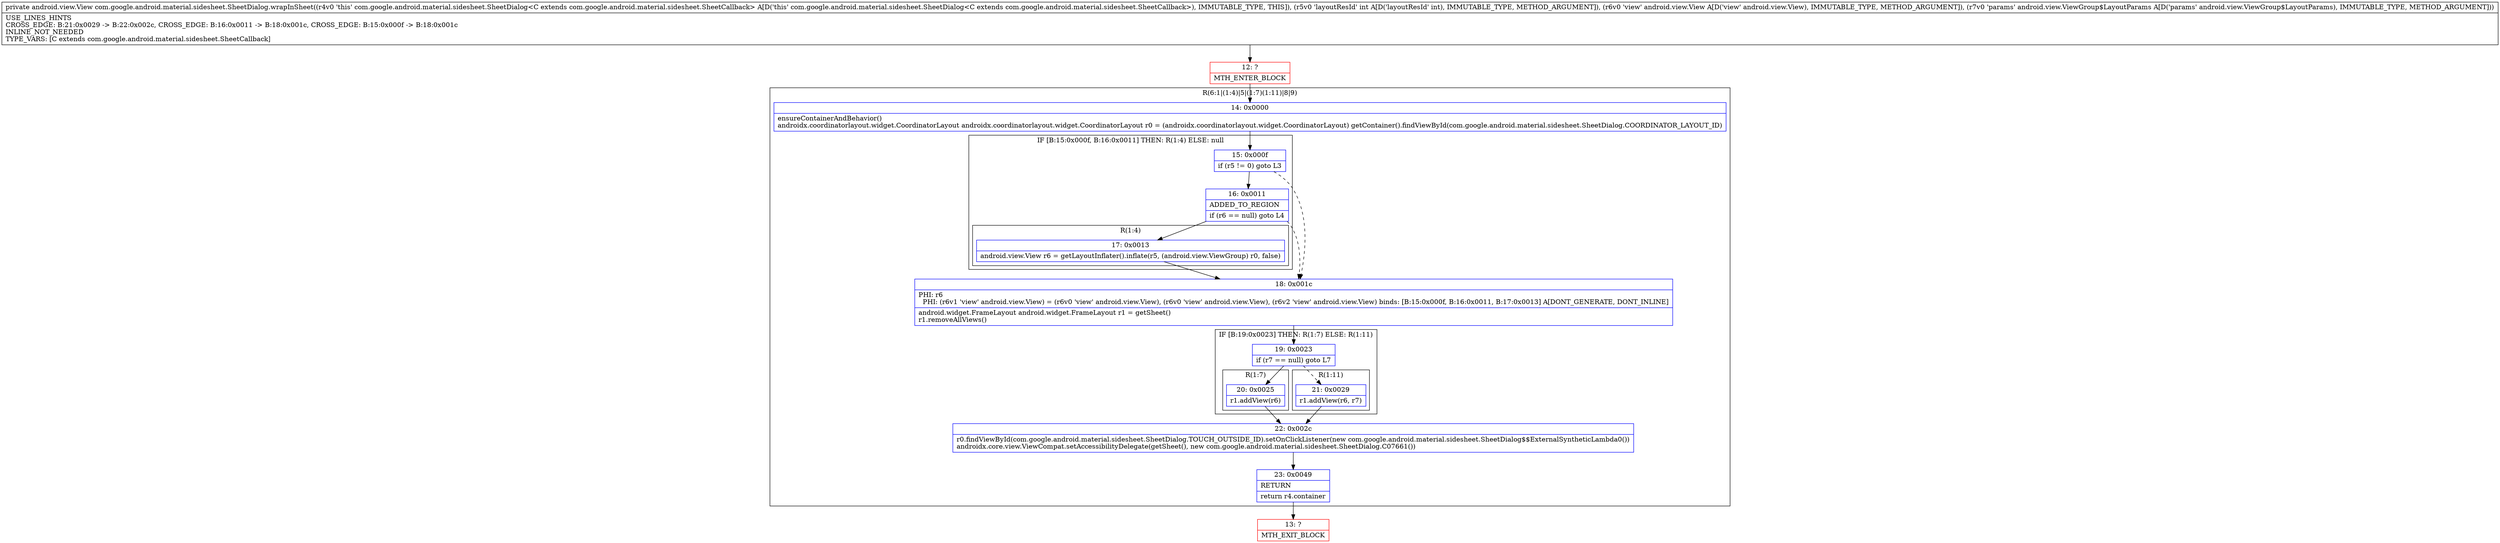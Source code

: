 digraph "CFG forcom.google.android.material.sidesheet.SheetDialog.wrapInSheet(ILandroid\/view\/View;Landroid\/view\/ViewGroup$LayoutParams;)Landroid\/view\/View;" {
subgraph cluster_Region_1428143387 {
label = "R(6:1|(1:4)|5|(1:7)(1:11)|8|9)";
node [shape=record,color=blue];
Node_14 [shape=record,label="{14\:\ 0x0000|ensureContainerAndBehavior()\landroidx.coordinatorlayout.widget.CoordinatorLayout androidx.coordinatorlayout.widget.CoordinatorLayout r0 = (androidx.coordinatorlayout.widget.CoordinatorLayout) getContainer().findViewById(com.google.android.material.sidesheet.SheetDialog.COORDINATOR_LAYOUT_ID)\l}"];
subgraph cluster_IfRegion_390946216 {
label = "IF [B:15:0x000f, B:16:0x0011] THEN: R(1:4) ELSE: null";
node [shape=record,color=blue];
Node_15 [shape=record,label="{15\:\ 0x000f|if (r5 != 0) goto L3\l}"];
Node_16 [shape=record,label="{16\:\ 0x0011|ADDED_TO_REGION\l|if (r6 == null) goto L4\l}"];
subgraph cluster_Region_1205821070 {
label = "R(1:4)";
node [shape=record,color=blue];
Node_17 [shape=record,label="{17\:\ 0x0013|android.view.View r6 = getLayoutInflater().inflate(r5, (android.view.ViewGroup) r0, false)\l}"];
}
}
Node_18 [shape=record,label="{18\:\ 0x001c|PHI: r6 \l  PHI: (r6v1 'view' android.view.View) = (r6v0 'view' android.view.View), (r6v0 'view' android.view.View), (r6v2 'view' android.view.View) binds: [B:15:0x000f, B:16:0x0011, B:17:0x0013] A[DONT_GENERATE, DONT_INLINE]\l|android.widget.FrameLayout android.widget.FrameLayout r1 = getSheet()\lr1.removeAllViews()\l}"];
subgraph cluster_IfRegion_197190352 {
label = "IF [B:19:0x0023] THEN: R(1:7) ELSE: R(1:11)";
node [shape=record,color=blue];
Node_19 [shape=record,label="{19\:\ 0x0023|if (r7 == null) goto L7\l}"];
subgraph cluster_Region_573323605 {
label = "R(1:7)";
node [shape=record,color=blue];
Node_20 [shape=record,label="{20\:\ 0x0025|r1.addView(r6)\l}"];
}
subgraph cluster_Region_332454670 {
label = "R(1:11)";
node [shape=record,color=blue];
Node_21 [shape=record,label="{21\:\ 0x0029|r1.addView(r6, r7)\l}"];
}
}
Node_22 [shape=record,label="{22\:\ 0x002c|r0.findViewById(com.google.android.material.sidesheet.SheetDialog.TOUCH_OUTSIDE_ID).setOnClickListener(new com.google.android.material.sidesheet.SheetDialog$$ExternalSyntheticLambda0())\landroidx.core.view.ViewCompat.setAccessibilityDelegate(getSheet(), new com.google.android.material.sidesheet.SheetDialog.C07661())\l}"];
Node_23 [shape=record,label="{23\:\ 0x0049|RETURN\l|return r4.container\l}"];
}
Node_12 [shape=record,color=red,label="{12\:\ ?|MTH_ENTER_BLOCK\l}"];
Node_13 [shape=record,color=red,label="{13\:\ ?|MTH_EXIT_BLOCK\l}"];
MethodNode[shape=record,label="{private android.view.View com.google.android.material.sidesheet.SheetDialog.wrapInSheet((r4v0 'this' com.google.android.material.sidesheet.SheetDialog\<C extends com.google.android.material.sidesheet.SheetCallback\> A[D('this' com.google.android.material.sidesheet.SheetDialog\<C extends com.google.android.material.sidesheet.SheetCallback\>), IMMUTABLE_TYPE, THIS]), (r5v0 'layoutResId' int A[D('layoutResId' int), IMMUTABLE_TYPE, METHOD_ARGUMENT]), (r6v0 'view' android.view.View A[D('view' android.view.View), IMMUTABLE_TYPE, METHOD_ARGUMENT]), (r7v0 'params' android.view.ViewGroup$LayoutParams A[D('params' android.view.ViewGroup$LayoutParams), IMMUTABLE_TYPE, METHOD_ARGUMENT]))  | USE_LINES_HINTS\lCROSS_EDGE: B:21:0x0029 \-\> B:22:0x002c, CROSS_EDGE: B:16:0x0011 \-\> B:18:0x001c, CROSS_EDGE: B:15:0x000f \-\> B:18:0x001c\lINLINE_NOT_NEEDED\lTYPE_VARS: [C extends com.google.android.material.sidesheet.SheetCallback]\l}"];
MethodNode -> Node_12;Node_14 -> Node_15;
Node_15 -> Node_16;
Node_15 -> Node_18[style=dashed];
Node_16 -> Node_17;
Node_16 -> Node_18[style=dashed];
Node_17 -> Node_18;
Node_18 -> Node_19;
Node_19 -> Node_20;
Node_19 -> Node_21[style=dashed];
Node_20 -> Node_22;
Node_21 -> Node_22;
Node_22 -> Node_23;
Node_23 -> Node_13;
Node_12 -> Node_14;
}

